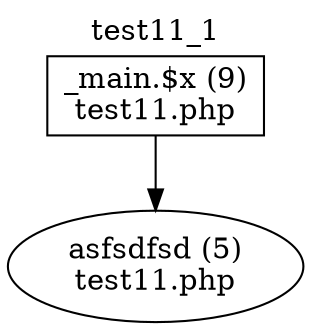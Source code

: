 digraph cfg {
  label="test11_1";
  labelloc=t;
  n1 [shape=box, label="_main.$x (9)\ntest11.php"];
  n2 [shape=ellipse, label="asfsdfsd (5)\ntest11.php"];
  n1 -> n2;
}
